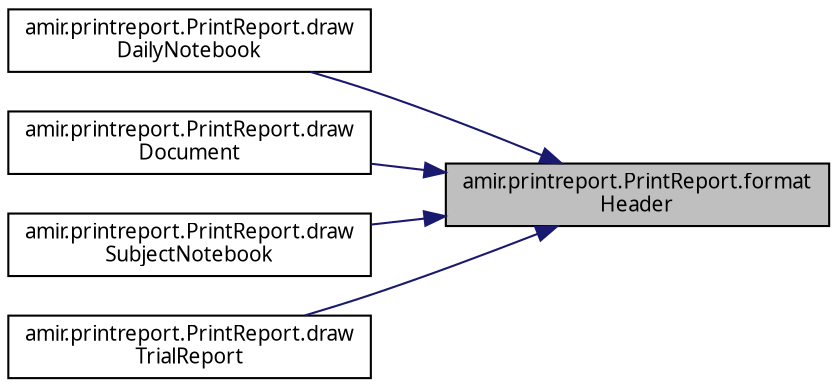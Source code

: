 digraph "amir.printreport.PrintReport.formatHeader"
{
 // LATEX_PDF_SIZE
  edge [fontname="FreeSans.ttf",fontsize="10",labelfontname="FreeSans.ttf",labelfontsize="10"];
  node [fontname="FreeSans.ttf",fontsize="10",shape=record];
  rankdir="RL";
  Node1 [label="amir.printreport.PrintReport.format\lHeader",height=0.2,width=0.4,color="black", fillcolor="grey75", style="filled", fontcolor="black",tooltip=" "];
  Node1 -> Node2 [dir="back",color="midnightblue",fontsize="10",style="solid",fontname="FreeSans.ttf"];
  Node2 [label="amir.printreport.PrintReport.draw\lDailyNotebook",height=0.2,width=0.4,color="black", fillcolor="white", style="filled",URL="$classamir_1_1printreport_1_1_print_report.html#afd009e00226528b966f0ba9e4de316a3",tooltip=" "];
  Node1 -> Node3 [dir="back",color="midnightblue",fontsize="10",style="solid",fontname="FreeSans.ttf"];
  Node3 [label="amir.printreport.PrintReport.draw\lDocument",height=0.2,width=0.4,color="black", fillcolor="white", style="filled",URL="$classamir_1_1printreport_1_1_print_report.html#ab645352ab48fdf1e4771a0d214d50811",tooltip=" "];
  Node1 -> Node4 [dir="back",color="midnightblue",fontsize="10",style="solid",fontname="FreeSans.ttf"];
  Node4 [label="amir.printreport.PrintReport.draw\lSubjectNotebook",height=0.2,width=0.4,color="black", fillcolor="white", style="filled",URL="$classamir_1_1printreport_1_1_print_report.html#a0abd6aa6cfdb2d9fe0388d982c8837eb",tooltip=" "];
  Node1 -> Node5 [dir="back",color="midnightblue",fontsize="10",style="solid",fontname="FreeSans.ttf"];
  Node5 [label="amir.printreport.PrintReport.draw\lTrialReport",height=0.2,width=0.4,color="black", fillcolor="white", style="filled",URL="$classamir_1_1printreport_1_1_print_report.html#a32bf3d5d82de58437462193e65faedf4",tooltip=" "];
}
